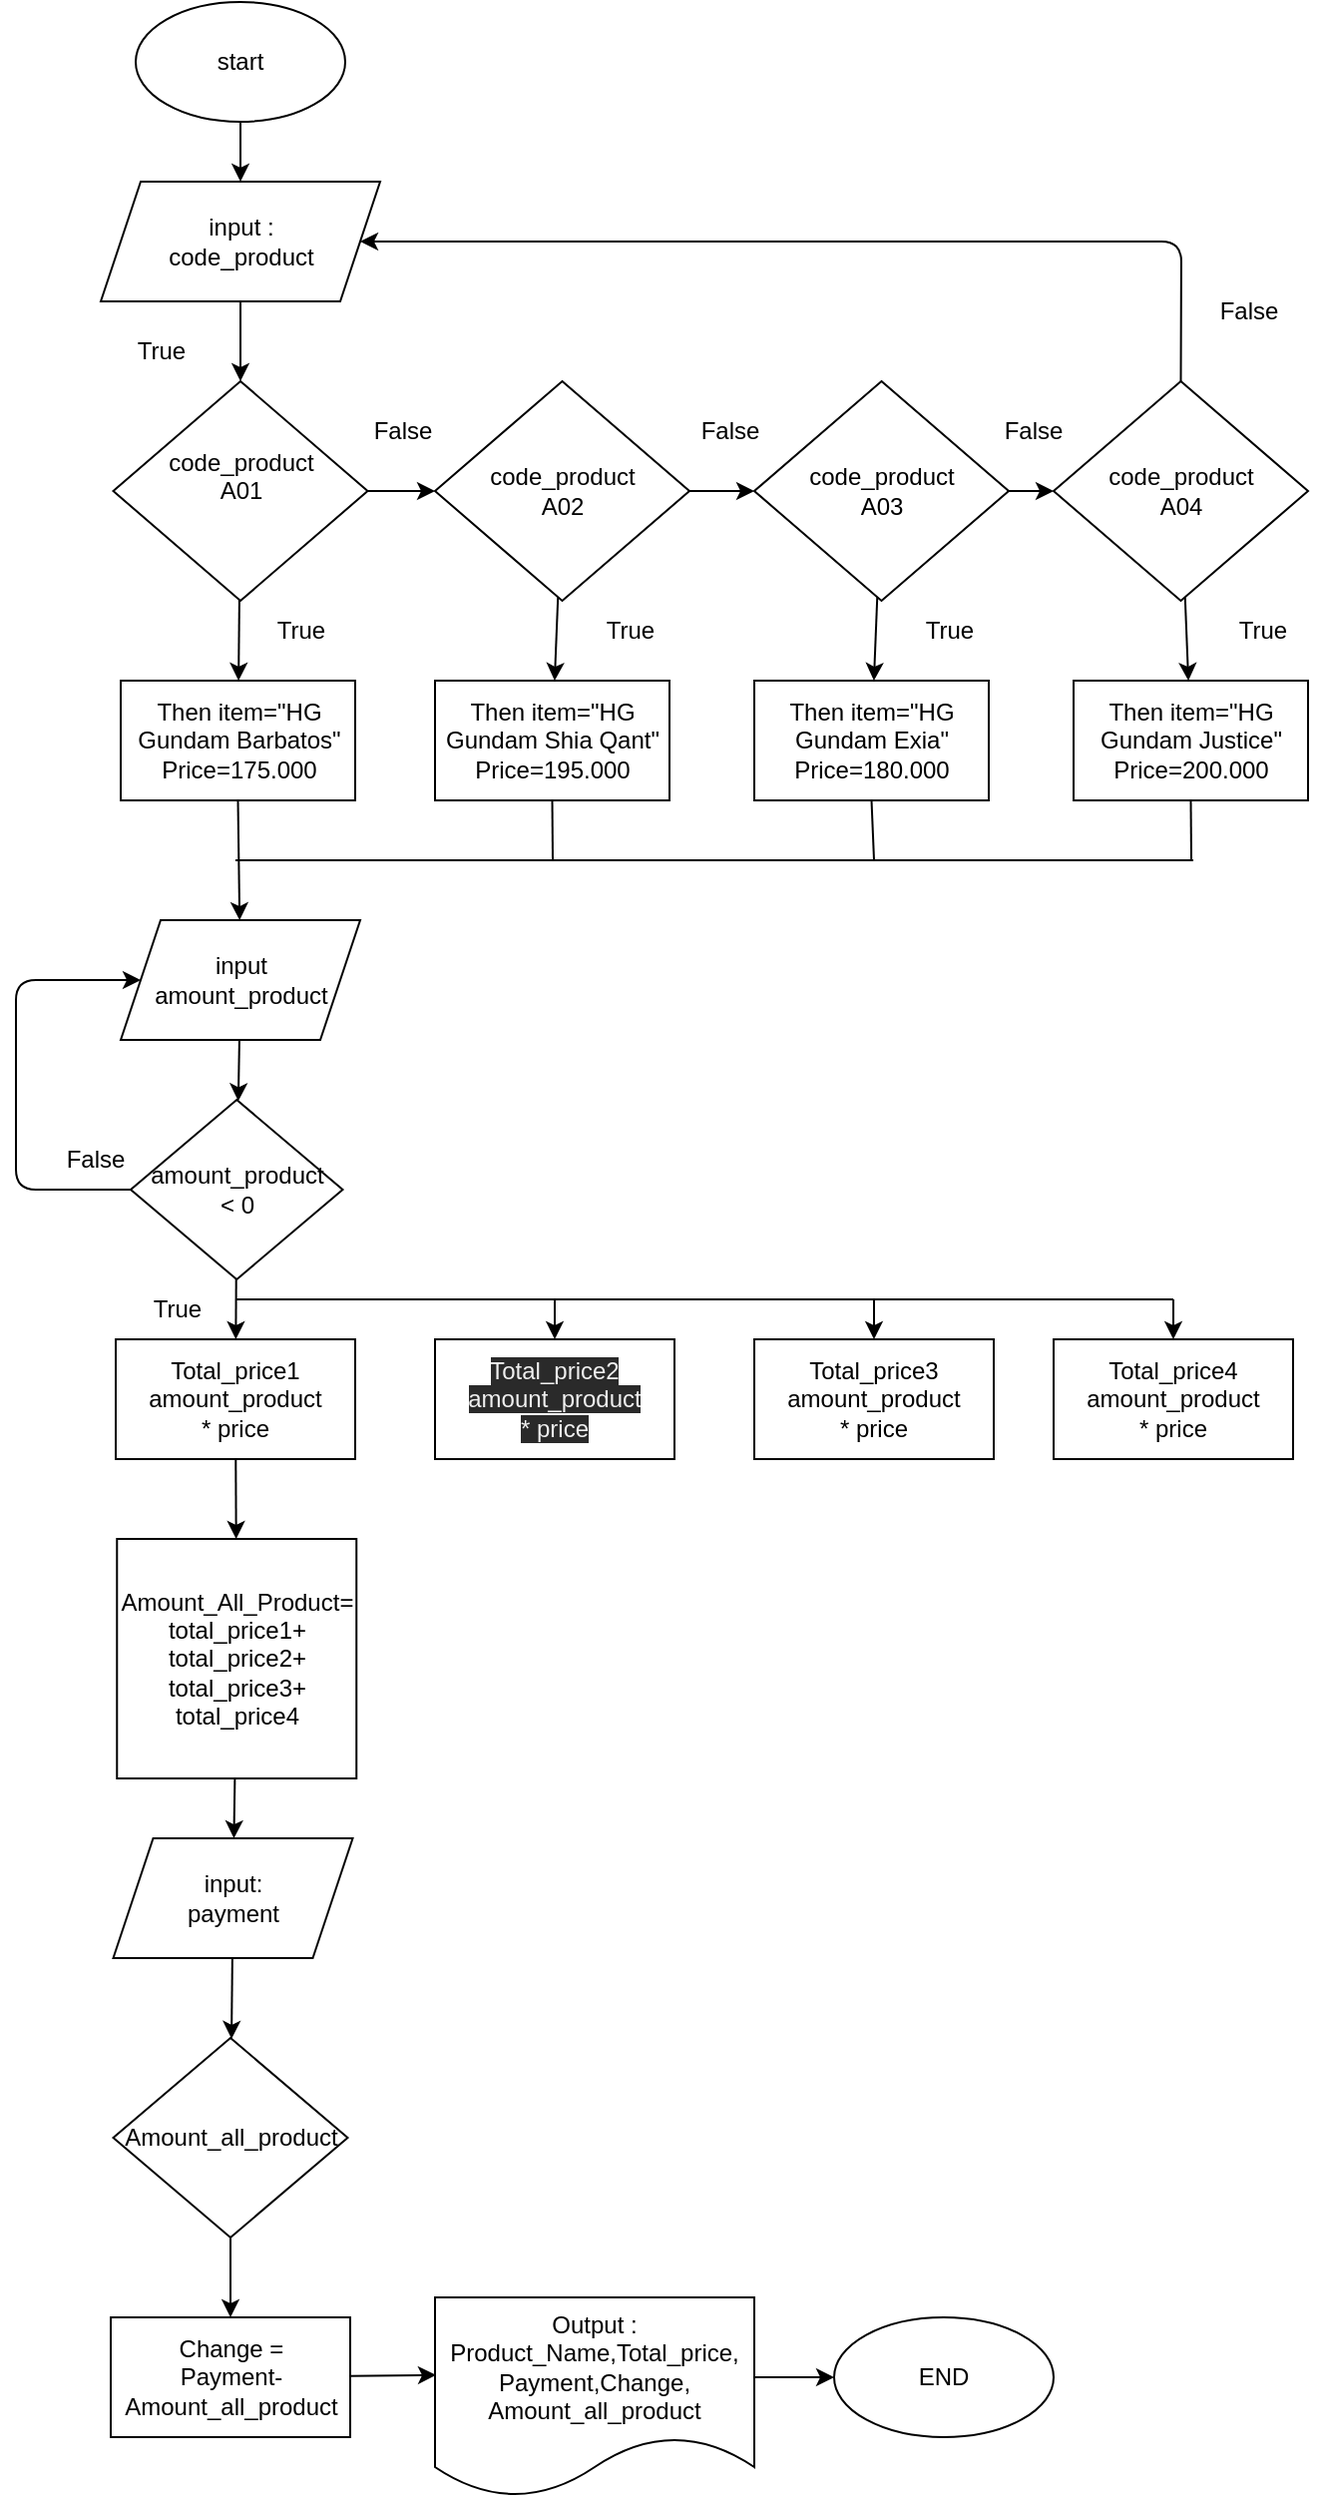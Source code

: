 <mxfile>
    <diagram id="qhg25sh3fZhZlWrCPmLo" name="Page-1">
        <mxGraphModel dx="983" dy="737" grid="1" gridSize="10" guides="1" tooltips="1" connect="1" arrows="1" fold="1" page="1" pageScale="1" pageWidth="850" pageHeight="1100" math="0" shadow="0">
            <root>
                <mxCell id="0"/>
                <mxCell id="1" parent="0"/>
                <mxCell id="12" value="" style="edgeStyle=none;html=1;" edge="1" parent="1" source="2" target="3">
                    <mxGeometry relative="1" as="geometry">
                        <mxPoint x="382.5" y="140" as="targetPoint"/>
                    </mxGeometry>
                </mxCell>
                <mxCell id="2" value="start" style="ellipse;whiteSpace=wrap;html=1;" vertex="1" parent="1">
                    <mxGeometry x="330" y="50" width="105" height="60" as="geometry"/>
                </mxCell>
                <mxCell id="8" value="" style="edgeStyle=none;html=1;entryX=0.5;entryY=0;entryDx=0;entryDy=0;" edge="1" parent="1" source="3" target="18">
                    <mxGeometry relative="1" as="geometry">
                        <mxPoint x="383" y="230" as="targetPoint"/>
                    </mxGeometry>
                </mxCell>
                <mxCell id="3" value="input :&lt;br&gt;code_product" style="shape=parallelogram;perimeter=parallelogramPerimeter;whiteSpace=wrap;html=1;fixedSize=1;" vertex="1" parent="1">
                    <mxGeometry x="312.5" y="140" width="140" height="60" as="geometry"/>
                </mxCell>
                <mxCell id="22" value="" style="edgeStyle=none;html=1;" edge="1" parent="1" source="18" target="19">
                    <mxGeometry relative="1" as="geometry"/>
                </mxCell>
                <mxCell id="30" value="" style="edgeStyle=none;html=1;" edge="1" parent="1" source="18" target="26">
                    <mxGeometry relative="1" as="geometry"/>
                </mxCell>
                <mxCell id="18" value="code_product&lt;br&gt;A01&lt;br&gt;&lt;br&gt;" style="rhombus;whiteSpace=wrap;html=1;" vertex="1" parent="1">
                    <mxGeometry x="318.75" y="240" width="127.5" height="110" as="geometry"/>
                </mxCell>
                <mxCell id="23" value="" style="edgeStyle=none;html=1;" edge="1" parent="1" source="19" target="20">
                    <mxGeometry relative="1" as="geometry"/>
                </mxCell>
                <mxCell id="31" value="" style="edgeStyle=none;html=1;" edge="1" parent="1" source="19" target="27">
                    <mxGeometry relative="1" as="geometry"/>
                </mxCell>
                <mxCell id="19" value="code_product&lt;br&gt;A02&lt;br&gt;" style="rhombus;whiteSpace=wrap;html=1;" vertex="1" parent="1">
                    <mxGeometry x="480" y="240" width="127.5" height="110" as="geometry"/>
                </mxCell>
                <mxCell id="24" value="" style="edgeStyle=none;html=1;" edge="1" parent="1" source="20" target="21">
                    <mxGeometry relative="1" as="geometry"/>
                </mxCell>
                <mxCell id="32" value="" style="edgeStyle=none;html=1;" edge="1" parent="1" source="20" target="28">
                    <mxGeometry relative="1" as="geometry"/>
                </mxCell>
                <mxCell id="20" value="code_product&lt;br&gt;A03&lt;br&gt;" style="rhombus;whiteSpace=wrap;html=1;" vertex="1" parent="1">
                    <mxGeometry x="640" y="240" width="127.5" height="110" as="geometry"/>
                </mxCell>
                <mxCell id="33" value="" style="edgeStyle=none;html=1;" edge="1" parent="1" source="21" target="29">
                    <mxGeometry relative="1" as="geometry"/>
                </mxCell>
                <mxCell id="21" value="code_product&lt;br&gt;A04&lt;br&gt;" style="rhombus;whiteSpace=wrap;html=1;" vertex="1" parent="1">
                    <mxGeometry x="790" y="240" width="127.5" height="110" as="geometry"/>
                </mxCell>
                <mxCell id="25" value="" style="endArrow=classic;html=1;exitX=0.5;exitY=0;exitDx=0;exitDy=0;entryX=1;entryY=0.5;entryDx=0;entryDy=0;" edge="1" parent="1" source="21" target="3">
                    <mxGeometry width="50" height="50" relative="1" as="geometry">
                        <mxPoint x="590" y="340" as="sourcePoint"/>
                        <mxPoint x="640" y="290" as="targetPoint"/>
                        <Array as="points">
                            <mxPoint x="854" y="170"/>
                        </Array>
                    </mxGeometry>
                </mxCell>
                <mxCell id="26" value="Then item=&quot;HG Gundam Barbatos&quot;&lt;br&gt;Price=175.000" style="rounded=0;whiteSpace=wrap;html=1;" vertex="1" parent="1">
                    <mxGeometry x="322.5" y="390" width="117.5" height="60" as="geometry"/>
                </mxCell>
                <mxCell id="27" value="&lt;span&gt;Then item=&quot;HG Gundam Shia Qant&quot;&lt;/span&gt;&lt;br&gt;&lt;span&gt;Price=195.000&lt;/span&gt;" style="rounded=0;whiteSpace=wrap;html=1;" vertex="1" parent="1">
                    <mxGeometry x="480" y="390" width="117.5" height="60" as="geometry"/>
                </mxCell>
                <mxCell id="28" value="&lt;span&gt;Then item=&quot;HG Gundam Exia&quot;&lt;/span&gt;&lt;br&gt;&lt;span&gt;Price=180.000&lt;/span&gt;" style="rounded=0;whiteSpace=wrap;html=1;" vertex="1" parent="1">
                    <mxGeometry x="640" y="390" width="117.5" height="60" as="geometry"/>
                </mxCell>
                <mxCell id="29" value="&lt;span&gt;Then item=&quot;HG Gundam Justice&quot;&lt;/span&gt;&lt;br&gt;&lt;span&gt;Price=200.000&lt;/span&gt;" style="rounded=0;whiteSpace=wrap;html=1;" vertex="1" parent="1">
                    <mxGeometry x="800" y="390" width="117.5" height="60" as="geometry"/>
                </mxCell>
                <mxCell id="34" value="" style="endArrow=classic;html=1;exitX=0.5;exitY=1;exitDx=0;exitDy=0;" edge="1" parent="1" source="26" target="39">
                    <mxGeometry width="50" height="50" relative="1" as="geometry">
                        <mxPoint x="590" y="400" as="sourcePoint"/>
                        <mxPoint x="381" y="520" as="targetPoint"/>
                    </mxGeometry>
                </mxCell>
                <mxCell id="35" value="" style="endArrow=none;html=1;" edge="1" parent="1">
                    <mxGeometry width="50" height="50" relative="1" as="geometry">
                        <mxPoint x="380" y="480" as="sourcePoint"/>
                        <mxPoint x="860" y="480" as="targetPoint"/>
                    </mxGeometry>
                </mxCell>
                <mxCell id="36" value="" style="endArrow=none;html=1;entryX=0.5;entryY=1;entryDx=0;entryDy=0;" edge="1" parent="1" target="27">
                    <mxGeometry width="50" height="50" relative="1" as="geometry">
                        <mxPoint x="539" y="480" as="sourcePoint"/>
                        <mxPoint x="640" y="350" as="targetPoint"/>
                    </mxGeometry>
                </mxCell>
                <mxCell id="37" value="" style="endArrow=none;html=1;entryX=0.5;entryY=1;entryDx=0;entryDy=0;" edge="1" parent="1" target="28">
                    <mxGeometry width="50" height="50" relative="1" as="geometry">
                        <mxPoint x="700" y="480" as="sourcePoint"/>
                        <mxPoint x="640" y="350" as="targetPoint"/>
                    </mxGeometry>
                </mxCell>
                <mxCell id="38" value="" style="endArrow=none;html=1;entryX=0.5;entryY=1;entryDx=0;entryDy=0;" edge="1" parent="1" target="29">
                    <mxGeometry width="50" height="50" relative="1" as="geometry">
                        <mxPoint x="859" y="480" as="sourcePoint"/>
                        <mxPoint x="640" y="350" as="targetPoint"/>
                    </mxGeometry>
                </mxCell>
                <mxCell id="41" value="" style="edgeStyle=none;html=1;" edge="1" parent="1" source="39" target="40">
                    <mxGeometry relative="1" as="geometry"/>
                </mxCell>
                <mxCell id="39" value="input&lt;br&gt;amount_product" style="shape=parallelogram;perimeter=parallelogramPerimeter;whiteSpace=wrap;html=1;fixedSize=1;" vertex="1" parent="1">
                    <mxGeometry x="322.5" y="510" width="120" height="60" as="geometry"/>
                </mxCell>
                <mxCell id="46" value="" style="edgeStyle=none;html=1;" edge="1" parent="1" source="40" target="42">
                    <mxGeometry relative="1" as="geometry"/>
                </mxCell>
                <mxCell id="40" value="amount_product&lt;br&gt;&amp;lt; 0" style="rhombus;whiteSpace=wrap;html=1;" vertex="1" parent="1">
                    <mxGeometry x="327.5" y="600" width="106.25" height="90" as="geometry"/>
                </mxCell>
                <mxCell id="54" value="" style="edgeStyle=none;html=1;" edge="1" parent="1" source="42" target="53">
                    <mxGeometry relative="1" as="geometry"/>
                </mxCell>
                <mxCell id="42" value="Total_price1&lt;br&gt;amount_product&lt;br&gt;* price" style="rounded=0;whiteSpace=wrap;html=1;" vertex="1" parent="1">
                    <mxGeometry x="320" y="720" width="120" height="60" as="geometry"/>
                </mxCell>
                <mxCell id="43" value="&lt;span style=&quot;color: rgb(240 , 240 , 240) ; font-family: &amp;#34;helvetica&amp;#34; ; font-size: 12px ; font-style: normal ; font-weight: 400 ; letter-spacing: normal ; text-align: center ; text-indent: 0px ; text-transform: none ; word-spacing: 0px ; background-color: rgb(42 , 42 , 42) ; display: inline ; float: none&quot;&gt;Total_price2&lt;/span&gt;&lt;br style=&quot;color: rgb(240 , 240 , 240) ; font-family: &amp;#34;helvetica&amp;#34; ; font-size: 12px ; font-style: normal ; font-weight: 400 ; letter-spacing: normal ; text-align: center ; text-indent: 0px ; text-transform: none ; word-spacing: 0px ; background-color: rgb(42 , 42 , 42)&quot;&gt;&lt;span style=&quot;color: rgb(240 , 240 , 240) ; font-family: &amp;#34;helvetica&amp;#34; ; font-size: 12px ; font-style: normal ; font-weight: 400 ; letter-spacing: normal ; text-align: center ; text-indent: 0px ; text-transform: none ; word-spacing: 0px ; background-color: rgb(42 , 42 , 42) ; display: inline ; float: none&quot;&gt;amount_product&lt;/span&gt;&lt;br style=&quot;color: rgb(240 , 240 , 240) ; font-family: &amp;#34;helvetica&amp;#34; ; font-size: 12px ; font-style: normal ; font-weight: 400 ; letter-spacing: normal ; text-align: center ; text-indent: 0px ; text-transform: none ; word-spacing: 0px ; background-color: rgb(42 , 42 , 42)&quot;&gt;&lt;span style=&quot;color: rgb(240 , 240 , 240) ; font-family: &amp;#34;helvetica&amp;#34; ; font-size: 12px ; font-style: normal ; font-weight: 400 ; letter-spacing: normal ; text-align: center ; text-indent: 0px ; text-transform: none ; word-spacing: 0px ; background-color: rgb(42 , 42 , 42) ; display: inline ; float: none&quot;&gt;* price&lt;/span&gt;" style="rounded=0;whiteSpace=wrap;html=1;" vertex="1" parent="1">
                    <mxGeometry x="480" y="720" width="120" height="60" as="geometry"/>
                </mxCell>
                <mxCell id="44" value="&lt;span&gt;Total_price3&lt;/span&gt;&lt;br&gt;&lt;span&gt;amount_product&lt;/span&gt;&lt;br&gt;&lt;span&gt;* price&lt;/span&gt;" style="rounded=0;whiteSpace=wrap;html=1;" vertex="1" parent="1">
                    <mxGeometry x="640" y="720" width="120" height="60" as="geometry"/>
                </mxCell>
                <mxCell id="45" value="&lt;span&gt;Total_price4&lt;/span&gt;&lt;br&gt;&lt;span&gt;amount_product&lt;/span&gt;&lt;br&gt;&lt;span&gt;* price&lt;/span&gt;" style="rounded=0;whiteSpace=wrap;html=1;" vertex="1" parent="1">
                    <mxGeometry x="790" y="720" width="120" height="60" as="geometry"/>
                </mxCell>
                <mxCell id="48" value="" style="endArrow=none;html=1;" edge="1" parent="1">
                    <mxGeometry width="50" height="50" relative="1" as="geometry">
                        <mxPoint x="380" y="700" as="sourcePoint"/>
                        <mxPoint x="850" y="700" as="targetPoint"/>
                    </mxGeometry>
                </mxCell>
                <mxCell id="50" value="" style="endArrow=classic;html=1;entryX=0.5;entryY=0;entryDx=0;entryDy=0;" edge="1" parent="1" target="43">
                    <mxGeometry width="50" height="50" relative="1" as="geometry">
                        <mxPoint x="540" y="700" as="sourcePoint"/>
                        <mxPoint x="660" y="600" as="targetPoint"/>
                    </mxGeometry>
                </mxCell>
                <mxCell id="51" value="" style="endArrow=classic;html=1;entryX=0.5;entryY=0;entryDx=0;entryDy=0;" edge="1" parent="1" target="44">
                    <mxGeometry width="50" height="50" relative="1" as="geometry">
                        <mxPoint x="700" y="700" as="sourcePoint"/>
                        <mxPoint x="660" y="600" as="targetPoint"/>
                    </mxGeometry>
                </mxCell>
                <mxCell id="52" value="" style="endArrow=classic;html=1;" edge="1" parent="1" target="45">
                    <mxGeometry width="50" height="50" relative="1" as="geometry">
                        <mxPoint x="850" y="700" as="sourcePoint"/>
                        <mxPoint x="660" y="600" as="targetPoint"/>
                    </mxGeometry>
                </mxCell>
                <mxCell id="56" value="" style="edgeStyle=none;html=1;" edge="1" parent="1" source="53" target="55">
                    <mxGeometry relative="1" as="geometry"/>
                </mxCell>
                <mxCell id="53" value="Amount_All_Product=&lt;br&gt;total_price1+&lt;br&gt;total_price2+&lt;br&gt;total_price3+&lt;br&gt;total_price4" style="whiteSpace=wrap;html=1;aspect=fixed;" vertex="1" parent="1">
                    <mxGeometry x="320.63" y="820" width="120" height="120" as="geometry"/>
                </mxCell>
                <mxCell id="58" value="" style="edgeStyle=none;html=1;" edge="1" parent="1" source="55" target="57">
                    <mxGeometry relative="1" as="geometry"/>
                </mxCell>
                <mxCell id="55" value="input:&lt;br&gt;payment" style="shape=parallelogram;perimeter=parallelogramPerimeter;whiteSpace=wrap;html=1;fixedSize=1;" vertex="1" parent="1">
                    <mxGeometry x="318.75" y="970" width="120" height="60" as="geometry"/>
                </mxCell>
                <mxCell id="60" value="" style="edgeStyle=none;html=1;" edge="1" parent="1" source="57" target="59">
                    <mxGeometry relative="1" as="geometry"/>
                </mxCell>
                <mxCell id="57" value="Amount_all_product&lt;br&gt;" style="rhombus;whiteSpace=wrap;html=1;" vertex="1" parent="1">
                    <mxGeometry x="318.75" y="1070" width="117.5" height="100" as="geometry"/>
                </mxCell>
                <mxCell id="63" value="" style="edgeStyle=none;html=1;entryX=0.003;entryY=0.389;entryDx=0;entryDy=0;entryPerimeter=0;" edge="1" parent="1" source="59" target="61">
                    <mxGeometry relative="1" as="geometry">
                        <mxPoint x="480.0" y="1240" as="targetPoint"/>
                    </mxGeometry>
                </mxCell>
                <mxCell id="59" value="Change =&lt;br&gt;Payment-Amount_all_product" style="rounded=0;whiteSpace=wrap;html=1;" vertex="1" parent="1">
                    <mxGeometry x="317.5" y="1210" width="120" height="60" as="geometry"/>
                </mxCell>
                <mxCell id="65" value="" style="edgeStyle=none;html=1;" edge="1" parent="1" target="64">
                    <mxGeometry relative="1" as="geometry">
                        <mxPoint x="640.0" y="1240" as="sourcePoint"/>
                    </mxGeometry>
                </mxCell>
                <mxCell id="61" value="Output :&lt;br&gt;Product_Name,Total_price,&lt;br&gt;Payment,Change,&lt;br&gt;Amount_all_product&lt;br&gt;" style="shape=document;whiteSpace=wrap;html=1;boundedLbl=1;" vertex="1" parent="1">
                    <mxGeometry x="480" y="1200" width="160" height="100" as="geometry"/>
                </mxCell>
                <mxCell id="64" value="END" style="ellipse;whiteSpace=wrap;html=1;" vertex="1" parent="1">
                    <mxGeometry x="680" y="1210" width="110" height="60" as="geometry"/>
                </mxCell>
                <mxCell id="66" value="False" style="text;html=1;strokeColor=none;fillColor=none;align=center;verticalAlign=middle;whiteSpace=wrap;rounded=0;" vertex="1" parent="1">
                    <mxGeometry x="857.5" y="190" width="60" height="30" as="geometry"/>
                </mxCell>
                <mxCell id="67" value="True" style="text;html=1;strokeColor=none;fillColor=none;align=center;verticalAlign=middle;whiteSpace=wrap;rounded=0;" vertex="1" parent="1">
                    <mxGeometry x="312.5" y="210" width="60" height="30" as="geometry"/>
                </mxCell>
                <mxCell id="68" value="False" style="text;html=1;strokeColor=none;fillColor=none;align=center;verticalAlign=middle;whiteSpace=wrap;rounded=0;" vertex="1" parent="1">
                    <mxGeometry x="433.75" y="250" width="60" height="30" as="geometry"/>
                </mxCell>
                <mxCell id="69" value="False" style="text;html=1;strokeColor=none;fillColor=none;align=center;verticalAlign=middle;whiteSpace=wrap;rounded=0;" vertex="1" parent="1">
                    <mxGeometry x="597.5" y="250" width="60" height="30" as="geometry"/>
                </mxCell>
                <mxCell id="70" value="False" style="text;html=1;strokeColor=none;fillColor=none;align=center;verticalAlign=middle;whiteSpace=wrap;rounded=0;" vertex="1" parent="1">
                    <mxGeometry x="750" y="250" width="60" height="30" as="geometry"/>
                </mxCell>
                <mxCell id="71" value="True" style="text;html=1;strokeColor=none;fillColor=none;align=center;verticalAlign=middle;whiteSpace=wrap;rounded=0;" vertex="1" parent="1">
                    <mxGeometry x="382.5" y="350" width="60" height="30" as="geometry"/>
                </mxCell>
                <mxCell id="72" value="True" style="text;html=1;strokeColor=none;fillColor=none;align=center;verticalAlign=middle;whiteSpace=wrap;rounded=0;" vertex="1" parent="1">
                    <mxGeometry x="547.5" y="350" width="60" height="30" as="geometry"/>
                </mxCell>
                <mxCell id="73" value="True" style="text;html=1;strokeColor=none;fillColor=none;align=center;verticalAlign=middle;whiteSpace=wrap;rounded=0;" vertex="1" parent="1">
                    <mxGeometry x="707.5" y="350" width="60" height="30" as="geometry"/>
                </mxCell>
                <mxCell id="74" value="True" style="text;html=1;strokeColor=none;fillColor=none;align=center;verticalAlign=middle;whiteSpace=wrap;rounded=0;" vertex="1" parent="1">
                    <mxGeometry x="865" y="350" width="60" height="30" as="geometry"/>
                </mxCell>
                <mxCell id="75" value="" style="endArrow=classic;html=1;exitX=0;exitY=0.5;exitDx=0;exitDy=0;entryX=0;entryY=0.5;entryDx=0;entryDy=0;" edge="1" parent="1" source="40" target="39">
                    <mxGeometry width="50" height="50" relative="1" as="geometry">
                        <mxPoint x="550" y="620" as="sourcePoint"/>
                        <mxPoint x="280" y="520" as="targetPoint"/>
                        <Array as="points">
                            <mxPoint x="270" y="645"/>
                            <mxPoint x="270" y="540"/>
                        </Array>
                    </mxGeometry>
                </mxCell>
                <mxCell id="76" value="False" style="text;html=1;strokeColor=none;fillColor=none;align=center;verticalAlign=middle;whiteSpace=wrap;rounded=0;" vertex="1" parent="1">
                    <mxGeometry x="280" y="620" width="60" height="20" as="geometry"/>
                </mxCell>
                <mxCell id="77" value="True" style="text;html=1;strokeColor=none;fillColor=none;align=center;verticalAlign=middle;whiteSpace=wrap;rounded=0;" vertex="1" parent="1">
                    <mxGeometry x="320.63" y="690" width="60" height="30" as="geometry"/>
                </mxCell>
            </root>
        </mxGraphModel>
    </diagram>
</mxfile>
